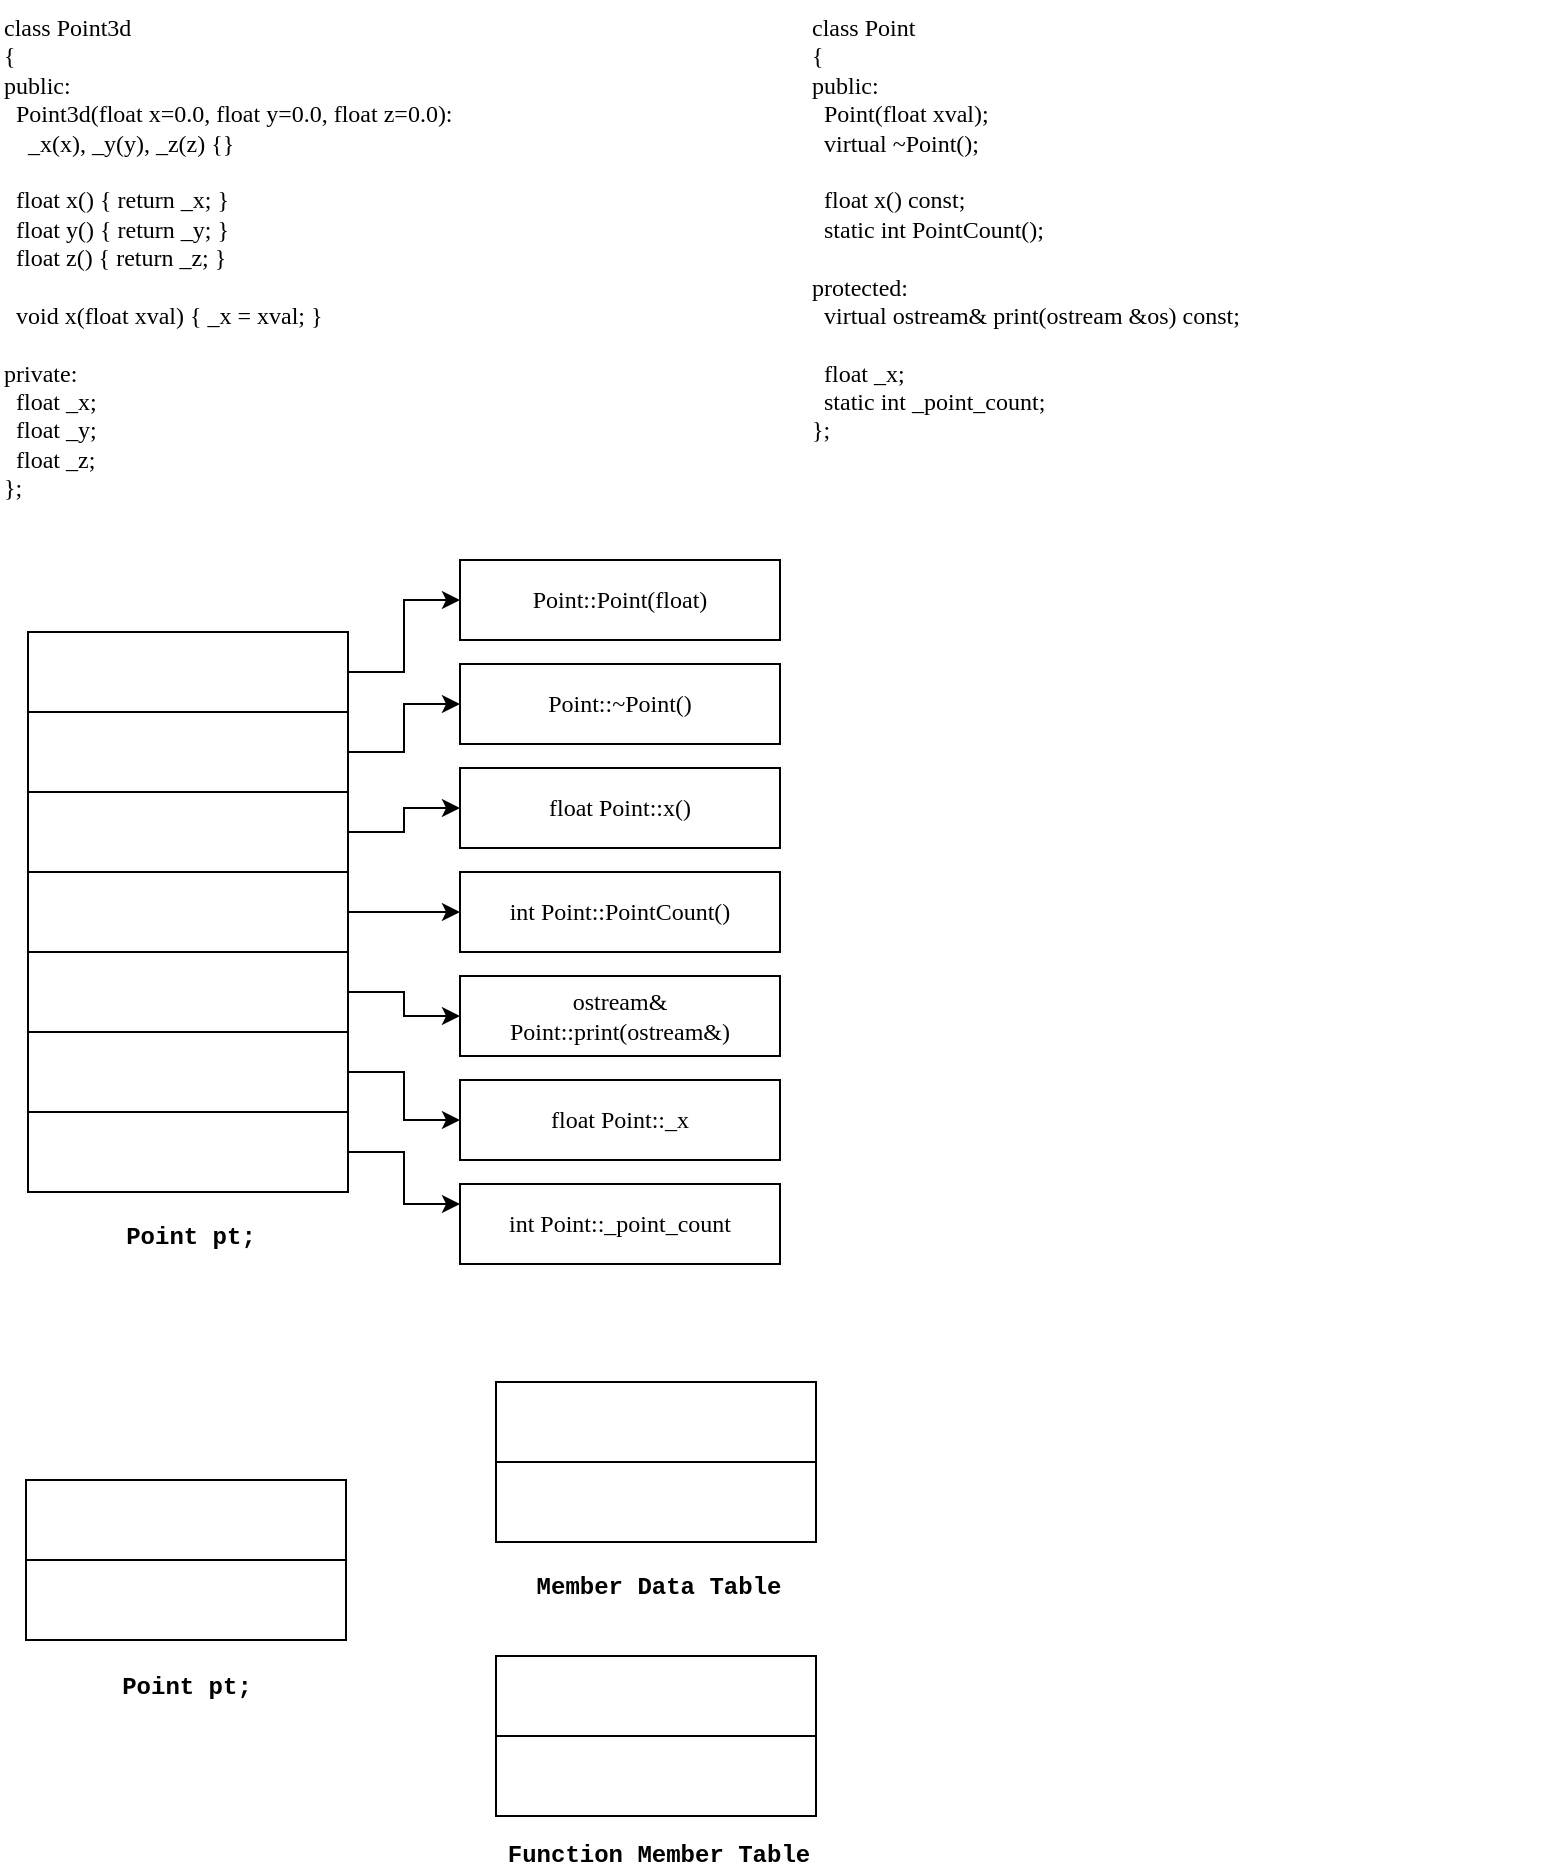 <mxfile version="16.5.6" type="github">
  <diagram id="5rU9of_TcTJ-XJH-yoMr" name="Page-1">
    <mxGraphModel dx="1422" dy="794" grid="0" gridSize="10" guides="1" tooltips="1" connect="1" arrows="1" fold="1" page="1" pageScale="1" pageWidth="827" pageHeight="1169" math="0" shadow="0">
      <root>
        <mxCell id="0" />
        <mxCell id="1" parent="0" />
        <mxCell id="9wIEi08oW7rhxo8WKQpp-2" value="&lt;font face=&quot;Lucida Console&quot;&gt;class Point3d&amp;nbsp;&lt;br&gt;{&lt;br&gt;public:&lt;br&gt;&amp;nbsp; Point3d(float x=0.0, float y=0.0, float z=0.0):&lt;br&gt;&amp;nbsp; &amp;nbsp; _x(x), _y(y), _z(z) {}&lt;br&gt;&amp;nbsp;&amp;nbsp;&lt;br&gt;&amp;nbsp; float x() { return _x; }&lt;br&gt;&amp;nbsp; float y() { return _y; }&lt;br&gt;&amp;nbsp; float z() { return _z; }&lt;br&gt;&lt;br&gt;&amp;nbsp; void x(float xval) { _x = xval; }&lt;br&gt;&lt;br&gt;private:&lt;br&gt;&amp;nbsp; float _x;&lt;br&gt;&amp;nbsp; float _y;&lt;br&gt;&amp;nbsp; float _z;&lt;br&gt;};&lt;br&gt;&lt;/font&gt;" style="text;html=1;strokeColor=none;fillColor=none;align=left;verticalAlign=top;whiteSpace=wrap;rounded=0;" parent="1" vertex="1">
          <mxGeometry x="10" y="12" width="370" height="280" as="geometry" />
        </mxCell>
        <mxCell id="9wIEi08oW7rhxo8WKQpp-3" value="&lt;font face=&quot;Lucida Console&quot;&gt;class Point&lt;br&gt;{&lt;br&gt;public:&lt;br&gt;&amp;nbsp; Point(float xval);&lt;br&gt;&amp;nbsp; virtual ~Point();&lt;br&gt;&amp;nbsp;&amp;nbsp;&lt;br&gt;&amp;nbsp; float x() const;&lt;br&gt;&amp;nbsp; static int PointCount();&lt;br&gt;&lt;br&gt;protected:&lt;br&gt;&amp;nbsp; virtual ostream&amp;amp; print(ostream &amp;amp;os) const;&lt;br&gt;&lt;br&gt;&amp;nbsp; float _x;&lt;br&gt;&amp;nbsp; static int _point_count;&lt;br&gt;};&lt;br&gt;&lt;/font&gt;" style="text;html=1;strokeColor=none;fillColor=none;align=left;verticalAlign=top;whiteSpace=wrap;rounded=0;" parent="1" vertex="1">
          <mxGeometry x="414" y="12" width="370" height="280" as="geometry" />
        </mxCell>
        <mxCell id="9wIEi08oW7rhxo8WKQpp-57" style="edgeStyle=orthogonalEdgeStyle;rounded=0;orthogonalLoop=1;jettySize=auto;html=1;exitX=1;exitY=0.5;exitDx=0;exitDy=0;entryX=0;entryY=0.5;entryDx=0;entryDy=0;fontFamily=Lucida Console;" parent="1" source="9wIEi08oW7rhxo8WKQpp-36" target="9wIEi08oW7rhxo8WKQpp-50" edge="1">
          <mxGeometry relative="1" as="geometry" />
        </mxCell>
        <mxCell id="9wIEi08oW7rhxo8WKQpp-36" value="" style="swimlane;fontStyle=0;childLayout=stackLayout;horizontal=1;startSize=0;horizontalStack=0;resizeParent=1;resizeParentMax=0;resizeLast=0;collapsible=1;marginBottom=0;align=center;fontSize=14;fontFamily=Lucida Console;swimlaneLine=1;" parent="1" vertex="1">
          <mxGeometry x="24" y="328" width="160" height="280" as="geometry" />
        </mxCell>
        <mxCell id="9wIEi08oW7rhxo8WKQpp-34" value="" style="whiteSpace=wrap;html=1;align=center;fontFamily=Lucida Console;" parent="9wIEi08oW7rhxo8WKQpp-36" vertex="1">
          <mxGeometry width="160" height="40" as="geometry" />
        </mxCell>
        <mxCell id="9wIEi08oW7rhxo8WKQpp-40" value="" style="whiteSpace=wrap;html=1;align=center;fontFamily=Lucida Console;" parent="9wIEi08oW7rhxo8WKQpp-36" vertex="1">
          <mxGeometry y="40" width="160" height="40" as="geometry" />
        </mxCell>
        <mxCell id="9wIEi08oW7rhxo8WKQpp-41" value="" style="whiteSpace=wrap;html=1;align=center;fontFamily=Lucida Console;" parent="9wIEi08oW7rhxo8WKQpp-36" vertex="1">
          <mxGeometry y="80" width="160" height="40" as="geometry" />
        </mxCell>
        <mxCell id="9wIEi08oW7rhxo8WKQpp-42" value="" style="whiteSpace=wrap;html=1;align=center;fontFamily=Lucida Console;" parent="9wIEi08oW7rhxo8WKQpp-36" vertex="1">
          <mxGeometry y="120" width="160" height="40" as="geometry" />
        </mxCell>
        <mxCell id="9wIEi08oW7rhxo8WKQpp-43" value="" style="whiteSpace=wrap;html=1;align=center;fontFamily=Lucida Console;" parent="9wIEi08oW7rhxo8WKQpp-36" vertex="1">
          <mxGeometry y="160" width="160" height="40" as="geometry" />
        </mxCell>
        <mxCell id="9wIEi08oW7rhxo8WKQpp-44" value="" style="whiteSpace=wrap;html=1;align=center;fontFamily=Lucida Console;" parent="9wIEi08oW7rhxo8WKQpp-36" vertex="1">
          <mxGeometry y="200" width="160" height="40" as="geometry" />
        </mxCell>
        <mxCell id="9wIEi08oW7rhxo8WKQpp-45" value="" style="whiteSpace=wrap;html=1;align=center;fontFamily=Lucida Console;" parent="9wIEi08oW7rhxo8WKQpp-36" vertex="1">
          <mxGeometry y="240" width="160" height="40" as="geometry" />
        </mxCell>
        <mxCell id="9wIEi08oW7rhxo8WKQpp-47" value="Point::Point(float)" style="whiteSpace=wrap;html=1;align=center;fontFamily=Lucida Console;" parent="1" vertex="1">
          <mxGeometry x="240" y="292" width="160" height="40" as="geometry" />
        </mxCell>
        <mxCell id="9wIEi08oW7rhxo8WKQpp-48" value="Point::~Point()" style="whiteSpace=wrap;html=1;align=center;fontFamily=Lucida Console;" parent="1" vertex="1">
          <mxGeometry x="240" y="344" width="160" height="40" as="geometry" />
        </mxCell>
        <mxCell id="9wIEi08oW7rhxo8WKQpp-49" value="float Point::x()" style="whiteSpace=wrap;html=1;align=center;fontFamily=Lucida Console;" parent="1" vertex="1">
          <mxGeometry x="240" y="396" width="160" height="40" as="geometry" />
        </mxCell>
        <mxCell id="9wIEi08oW7rhxo8WKQpp-50" value="int Point::PointCount()" style="whiteSpace=wrap;html=1;align=center;fontFamily=Lucida Console;" parent="1" vertex="1">
          <mxGeometry x="240" y="448" width="160" height="40" as="geometry" />
        </mxCell>
        <mxCell id="9wIEi08oW7rhxo8WKQpp-51" value="ostream&amp;amp; Point::print(ostream&amp;amp;)" style="whiteSpace=wrap;html=1;align=center;fontFamily=Lucida Console;" parent="1" vertex="1">
          <mxGeometry x="240" y="500" width="160" height="40" as="geometry" />
        </mxCell>
        <mxCell id="9wIEi08oW7rhxo8WKQpp-52" value="float Point::_x" style="whiteSpace=wrap;html=1;align=center;fontFamily=Lucida Console;" parent="1" vertex="1">
          <mxGeometry x="240" y="552" width="160" height="40" as="geometry" />
        </mxCell>
        <mxCell id="9wIEi08oW7rhxo8WKQpp-53" value="int Point::_point_count" style="whiteSpace=wrap;html=1;align=center;fontFamily=Lucida Console;" parent="1" vertex="1">
          <mxGeometry x="240" y="604" width="160" height="40" as="geometry" />
        </mxCell>
        <mxCell id="9wIEi08oW7rhxo8WKQpp-54" style="edgeStyle=orthogonalEdgeStyle;rounded=0;orthogonalLoop=1;jettySize=auto;html=1;exitX=1;exitY=0.5;exitDx=0;exitDy=0;entryX=0;entryY=0.5;entryDx=0;entryDy=0;fontFamily=Lucida Console;" parent="1" source="9wIEi08oW7rhxo8WKQpp-34" target="9wIEi08oW7rhxo8WKQpp-47" edge="1">
          <mxGeometry relative="1" as="geometry" />
        </mxCell>
        <mxCell id="9wIEi08oW7rhxo8WKQpp-55" style="edgeStyle=orthogonalEdgeStyle;rounded=0;orthogonalLoop=1;jettySize=auto;html=1;exitX=1;exitY=0.5;exitDx=0;exitDy=0;entryX=0;entryY=0.5;entryDx=0;entryDy=0;fontFamily=Lucida Console;" parent="1" source="9wIEi08oW7rhxo8WKQpp-40" target="9wIEi08oW7rhxo8WKQpp-48" edge="1">
          <mxGeometry relative="1" as="geometry" />
        </mxCell>
        <mxCell id="9wIEi08oW7rhxo8WKQpp-56" style="edgeStyle=orthogonalEdgeStyle;rounded=0;orthogonalLoop=1;jettySize=auto;html=1;exitX=1;exitY=0.5;exitDx=0;exitDy=0;entryX=0;entryY=0.5;entryDx=0;entryDy=0;fontFamily=Lucida Console;" parent="1" source="9wIEi08oW7rhxo8WKQpp-41" target="9wIEi08oW7rhxo8WKQpp-49" edge="1">
          <mxGeometry relative="1" as="geometry" />
        </mxCell>
        <mxCell id="9wIEi08oW7rhxo8WKQpp-58" style="edgeStyle=orthogonalEdgeStyle;rounded=0;orthogonalLoop=1;jettySize=auto;html=1;exitX=1;exitY=0.5;exitDx=0;exitDy=0;entryX=0;entryY=0.5;entryDx=0;entryDy=0;fontFamily=Lucida Console;" parent="1" source="9wIEi08oW7rhxo8WKQpp-43" target="9wIEi08oW7rhxo8WKQpp-51" edge="1">
          <mxGeometry relative="1" as="geometry" />
        </mxCell>
        <mxCell id="9wIEi08oW7rhxo8WKQpp-59" style="edgeStyle=orthogonalEdgeStyle;rounded=0;orthogonalLoop=1;jettySize=auto;html=1;exitX=1;exitY=0.5;exitDx=0;exitDy=0;entryX=0;entryY=0.5;entryDx=0;entryDy=0;fontFamily=Lucida Console;" parent="1" source="9wIEi08oW7rhxo8WKQpp-44" target="9wIEi08oW7rhxo8WKQpp-52" edge="1">
          <mxGeometry relative="1" as="geometry" />
        </mxCell>
        <mxCell id="9wIEi08oW7rhxo8WKQpp-60" style="edgeStyle=orthogonalEdgeStyle;rounded=0;orthogonalLoop=1;jettySize=auto;html=1;exitX=1;exitY=0.5;exitDx=0;exitDy=0;entryX=0;entryY=0.25;entryDx=0;entryDy=0;fontFamily=Lucida Console;" parent="1" source="9wIEi08oW7rhxo8WKQpp-45" target="9wIEi08oW7rhxo8WKQpp-53" edge="1">
          <mxGeometry relative="1" as="geometry" />
        </mxCell>
        <mxCell id="EI5eYcI0p2kbyzcFv4fI-1" value="&lt;font face=&quot;Courier New&quot;&gt;&lt;b&gt;Point pt;&lt;/b&gt;&lt;/font&gt;" style="text;html=1;resizable=0;autosize=1;align=center;verticalAlign=middle;points=[];fillColor=none;strokeColor=none;rounded=0;" vertex="1" parent="1">
          <mxGeometry x="67" y="620" width="75" height="19" as="geometry" />
        </mxCell>
        <mxCell id="EI5eYcI0p2kbyzcFv4fI-2" value="" style="swimlane;fontStyle=0;childLayout=stackLayout;horizontal=1;startSize=0;horizontalStack=0;resizeParent=1;resizeParentMax=0;resizeLast=0;collapsible=1;marginBottom=0;align=center;fontSize=14;fontFamily=Lucida Console;swimlaneLine=1;" vertex="1" parent="1">
          <mxGeometry x="23" y="752" width="160" height="80" as="geometry" />
        </mxCell>
        <mxCell id="EI5eYcI0p2kbyzcFv4fI-3" value="" style="whiteSpace=wrap;html=1;align=center;fontFamily=Lucida Console;" vertex="1" parent="EI5eYcI0p2kbyzcFv4fI-2">
          <mxGeometry width="160" height="40" as="geometry" />
        </mxCell>
        <mxCell id="EI5eYcI0p2kbyzcFv4fI-4" value="" style="whiteSpace=wrap;html=1;align=center;fontFamily=Lucida Console;" vertex="1" parent="EI5eYcI0p2kbyzcFv4fI-2">
          <mxGeometry y="40" width="160" height="40" as="geometry" />
        </mxCell>
        <mxCell id="EI5eYcI0p2kbyzcFv4fI-10" value="" style="swimlane;fontStyle=0;childLayout=stackLayout;horizontal=1;startSize=0;horizontalStack=0;resizeParent=1;resizeParentMax=0;resizeLast=0;collapsible=1;marginBottom=0;align=center;fontSize=14;fontFamily=Lucida Console;swimlaneLine=1;" vertex="1" parent="1">
          <mxGeometry x="258" y="703" width="160" height="80" as="geometry" />
        </mxCell>
        <mxCell id="EI5eYcI0p2kbyzcFv4fI-11" value="" style="whiteSpace=wrap;html=1;align=center;fontFamily=Lucida Console;" vertex="1" parent="EI5eYcI0p2kbyzcFv4fI-10">
          <mxGeometry width="160" height="40" as="geometry" />
        </mxCell>
        <mxCell id="EI5eYcI0p2kbyzcFv4fI-12" value="" style="whiteSpace=wrap;html=1;align=center;fontFamily=Lucida Console;" vertex="1" parent="EI5eYcI0p2kbyzcFv4fI-10">
          <mxGeometry y="40" width="160" height="40" as="geometry" />
        </mxCell>
        <mxCell id="EI5eYcI0p2kbyzcFv4fI-13" value="" style="swimlane;fontStyle=0;childLayout=stackLayout;horizontal=1;startSize=0;horizontalStack=0;resizeParent=1;resizeParentMax=0;resizeLast=0;collapsible=1;marginBottom=0;align=center;fontSize=14;fontFamily=Lucida Console;swimlaneLine=1;" vertex="1" parent="1">
          <mxGeometry x="258" y="840" width="160" height="80" as="geometry" />
        </mxCell>
        <mxCell id="EI5eYcI0p2kbyzcFv4fI-14" value="" style="whiteSpace=wrap;html=1;align=center;fontFamily=Lucida Console;" vertex="1" parent="EI5eYcI0p2kbyzcFv4fI-13">
          <mxGeometry width="160" height="40" as="geometry" />
        </mxCell>
        <mxCell id="EI5eYcI0p2kbyzcFv4fI-15" value="" style="whiteSpace=wrap;html=1;align=center;fontFamily=Lucida Console;" vertex="1" parent="EI5eYcI0p2kbyzcFv4fI-13">
          <mxGeometry y="40" width="160" height="40" as="geometry" />
        </mxCell>
        <mxCell id="EI5eYcI0p2kbyzcFv4fI-16" value="&lt;font face=&quot;Courier New&quot;&gt;&lt;b&gt;Point pt;&lt;/b&gt;&lt;/font&gt;" style="text;html=1;resizable=0;autosize=1;align=center;verticalAlign=middle;points=[];fillColor=none;strokeColor=none;rounded=0;" vertex="1" parent="1">
          <mxGeometry x="65.5" y="845" width="75" height="19" as="geometry" />
        </mxCell>
        <mxCell id="EI5eYcI0p2kbyzcFv4fI-17" value="&lt;font face=&quot;Courier New&quot;&gt;&lt;b&gt;Member Data Table&lt;/b&gt;&lt;/font&gt;" style="text;html=1;resizable=0;autosize=1;align=center;verticalAlign=middle;points=[];fillColor=none;strokeColor=none;rounded=0;" vertex="1" parent="1">
          <mxGeometry x="272.5" y="795" width="132" height="19" as="geometry" />
        </mxCell>
        <mxCell id="EI5eYcI0p2kbyzcFv4fI-18" value="&lt;font face=&quot;Courier New&quot;&gt;&lt;b&gt;Function Member Table&lt;/b&gt;&lt;/font&gt;" style="text;html=1;resizable=0;autosize=1;align=center;verticalAlign=middle;points=[];fillColor=none;strokeColor=none;rounded=0;" vertex="1" parent="1">
          <mxGeometry x="258.5" y="929" width="161" height="19" as="geometry" />
        </mxCell>
      </root>
    </mxGraphModel>
  </diagram>
</mxfile>
